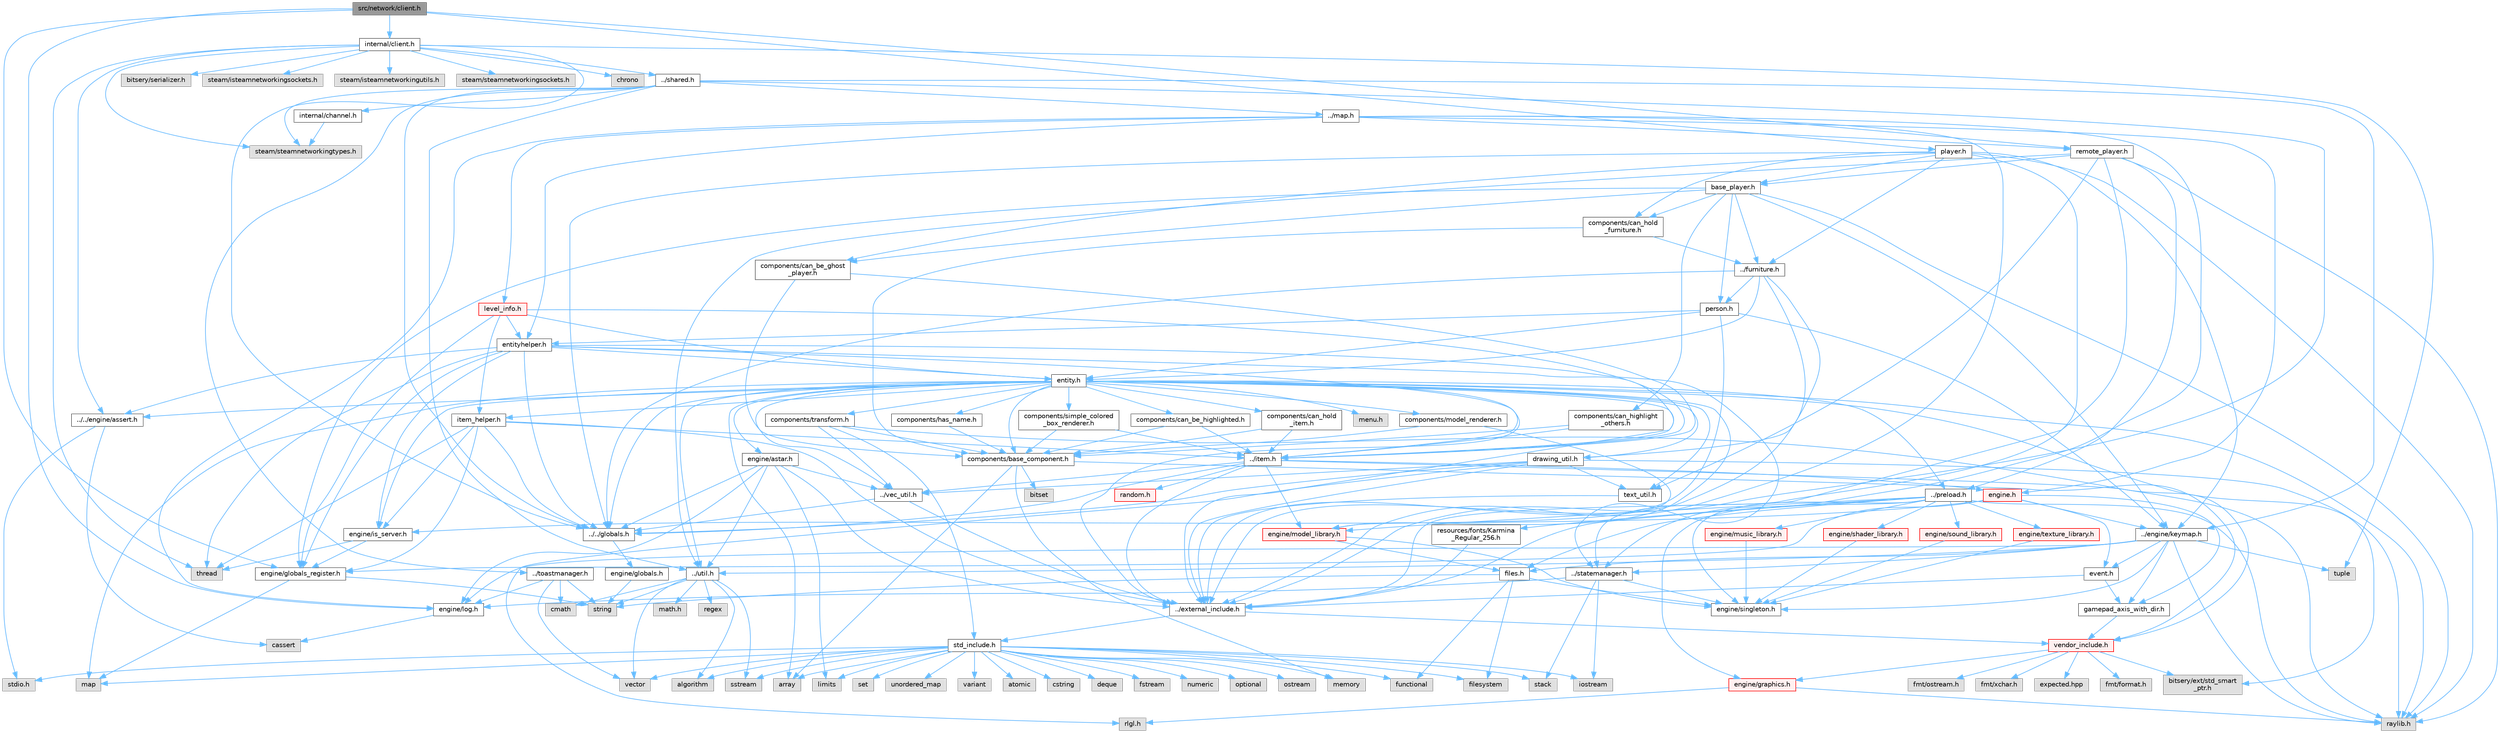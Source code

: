 digraph "src/network/client.h"
{
 // LATEX_PDF_SIZE
  bgcolor="transparent";
  edge [fontname=Helvetica,fontsize=10,labelfontname=Helvetica,labelfontsize=10];
  node [fontname=Helvetica,fontsize=10,shape=box,height=0.2,width=0.4];
  Node1 [label="src/network/client.h",height=0.2,width=0.4,color="gray40", fillcolor="grey60", style="filled", fontcolor="black",tooltip=" "];
  Node1 -> Node2 [color="steelblue1",style="solid"];
  Node2 [label="internal/client.h",height=0.2,width=0.4,color="grey40", fillcolor="white", style="filled",URL="$da/dde/internal_2client_8h.html",tooltip=" "];
  Node2 -> Node3 [color="steelblue1",style="solid"];
  Node3 [label="steam/isteamnetworkingutils.h",height=0.2,width=0.4,color="grey60", fillcolor="#E0E0E0", style="filled",tooltip=" "];
  Node2 -> Node4 [color="steelblue1",style="solid"];
  Node4 [label="steam/steamnetworkingsockets.h",height=0.2,width=0.4,color="grey60", fillcolor="#E0E0E0", style="filled",tooltip=" "];
  Node2 -> Node5 [color="steelblue1",style="solid"];
  Node5 [label="steam/steamnetworkingtypes.h",height=0.2,width=0.4,color="grey60", fillcolor="#E0E0E0", style="filled",tooltip=" "];
  Node2 -> Node6 [color="steelblue1",style="solid"];
  Node6 [label="chrono",height=0.2,width=0.4,color="grey60", fillcolor="#E0E0E0", style="filled",tooltip=" "];
  Node2 -> Node7 [color="steelblue1",style="solid"];
  Node7 [label="thread",height=0.2,width=0.4,color="grey60", fillcolor="#E0E0E0", style="filled",tooltip=" "];
  Node2 -> Node8 [color="steelblue1",style="solid"];
  Node8 [label="tuple",height=0.2,width=0.4,color="grey60", fillcolor="#E0E0E0", style="filled",tooltip=" "];
  Node2 -> Node9 [color="steelblue1",style="solid"];
  Node9 [label="../../engine/assert.h",height=0.2,width=0.4,color="grey40", fillcolor="white", style="filled",URL="$dc/da7/assert_8h.html",tooltip=" "];
  Node9 -> Node10 [color="steelblue1",style="solid"];
  Node10 [label="stdio.h",height=0.2,width=0.4,color="grey60", fillcolor="#E0E0E0", style="filled",tooltip=" "];
  Node9 -> Node11 [color="steelblue1",style="solid"];
  Node11 [label="cassert",height=0.2,width=0.4,color="grey60", fillcolor="#E0E0E0", style="filled",tooltip=" "];
  Node2 -> Node12 [color="steelblue1",style="solid"];
  Node12 [label="../../globals.h",height=0.2,width=0.4,color="grey40", fillcolor="white", style="filled",URL="$d5/d87/globals_8h.html",tooltip=" "];
  Node12 -> Node13 [color="steelblue1",style="solid"];
  Node13 [label="engine/globals.h",height=0.2,width=0.4,color="grey40", fillcolor="white", style="filled",URL="$d4/df4/engine_2globals_8h.html",tooltip=" "];
  Node13 -> Node14 [color="steelblue1",style="solid"];
  Node14 [label="string",height=0.2,width=0.4,color="grey60", fillcolor="#E0E0E0", style="filled",tooltip=" "];
  Node2 -> Node15 [color="steelblue1",style="solid"];
  Node15 [label="../shared.h",height=0.2,width=0.4,color="grey40", fillcolor="white", style="filled",URL="$da/db4/shared_8h.html",tooltip=" "];
  Node15 -> Node16 [color="steelblue1",style="solid"];
  Node16 [label="../external_include.h",height=0.2,width=0.4,color="grey40", fillcolor="white", style="filled",URL="$d7/daf/external__include_8h.html",tooltip=" "];
  Node16 -> Node17 [color="steelblue1",style="solid"];
  Node17 [label="std_include.h",height=0.2,width=0.4,color="grey40", fillcolor="white", style="filled",URL="$d4/dae/std__include_8h.html",tooltip=" "];
  Node17 -> Node10 [color="steelblue1",style="solid"];
  Node17 -> Node18 [color="steelblue1",style="solid"];
  Node18 [label="algorithm",height=0.2,width=0.4,color="grey60", fillcolor="#E0E0E0", style="filled",tooltip=" "];
  Node17 -> Node19 [color="steelblue1",style="solid"];
  Node19 [label="array",height=0.2,width=0.4,color="grey60", fillcolor="#E0E0E0", style="filled",tooltip=" "];
  Node17 -> Node20 [color="steelblue1",style="solid"];
  Node20 [label="atomic",height=0.2,width=0.4,color="grey60", fillcolor="#E0E0E0", style="filled",tooltip=" "];
  Node17 -> Node21 [color="steelblue1",style="solid"];
  Node21 [label="cstring",height=0.2,width=0.4,color="grey60", fillcolor="#E0E0E0", style="filled",tooltip=" "];
  Node17 -> Node22 [color="steelblue1",style="solid"];
  Node22 [label="deque",height=0.2,width=0.4,color="grey60", fillcolor="#E0E0E0", style="filled",tooltip=" "];
  Node17 -> Node23 [color="steelblue1",style="solid"];
  Node23 [label="filesystem",height=0.2,width=0.4,color="grey60", fillcolor="#E0E0E0", style="filled",tooltip=" "];
  Node17 -> Node24 [color="steelblue1",style="solid"];
  Node24 [label="fstream",height=0.2,width=0.4,color="grey60", fillcolor="#E0E0E0", style="filled",tooltip=" "];
  Node17 -> Node25 [color="steelblue1",style="solid"];
  Node25 [label="functional",height=0.2,width=0.4,color="grey60", fillcolor="#E0E0E0", style="filled",tooltip=" "];
  Node17 -> Node26 [color="steelblue1",style="solid"];
  Node26 [label="iostream",height=0.2,width=0.4,color="grey60", fillcolor="#E0E0E0", style="filled",tooltip=" "];
  Node17 -> Node27 [color="steelblue1",style="solid"];
  Node27 [label="limits",height=0.2,width=0.4,color="grey60", fillcolor="#E0E0E0", style="filled",tooltip=" "];
  Node17 -> Node28 [color="steelblue1",style="solid"];
  Node28 [label="map",height=0.2,width=0.4,color="grey60", fillcolor="#E0E0E0", style="filled",tooltip=" "];
  Node17 -> Node29 [color="steelblue1",style="solid"];
  Node29 [label="memory",height=0.2,width=0.4,color="grey60", fillcolor="#E0E0E0", style="filled",tooltip=" "];
  Node17 -> Node30 [color="steelblue1",style="solid"];
  Node30 [label="numeric",height=0.2,width=0.4,color="grey60", fillcolor="#E0E0E0", style="filled",tooltip=" "];
  Node17 -> Node31 [color="steelblue1",style="solid"];
  Node31 [label="optional",height=0.2,width=0.4,color="grey60", fillcolor="#E0E0E0", style="filled",tooltip=" "];
  Node17 -> Node32 [color="steelblue1",style="solid"];
  Node32 [label="ostream",height=0.2,width=0.4,color="grey60", fillcolor="#E0E0E0", style="filled",tooltip=" "];
  Node17 -> Node33 [color="steelblue1",style="solid"];
  Node33 [label="set",height=0.2,width=0.4,color="grey60", fillcolor="#E0E0E0", style="filled",tooltip=" "];
  Node17 -> Node34 [color="steelblue1",style="solid"];
  Node34 [label="sstream",height=0.2,width=0.4,color="grey60", fillcolor="#E0E0E0", style="filled",tooltip=" "];
  Node17 -> Node35 [color="steelblue1",style="solid"];
  Node35 [label="stack",height=0.2,width=0.4,color="grey60", fillcolor="#E0E0E0", style="filled",tooltip=" "];
  Node17 -> Node36 [color="steelblue1",style="solid"];
  Node36 [label="unordered_map",height=0.2,width=0.4,color="grey60", fillcolor="#E0E0E0", style="filled",tooltip=" "];
  Node17 -> Node37 [color="steelblue1",style="solid"];
  Node37 [label="variant",height=0.2,width=0.4,color="grey60", fillcolor="#E0E0E0", style="filled",tooltip=" "];
  Node17 -> Node38 [color="steelblue1",style="solid"];
  Node38 [label="vector",height=0.2,width=0.4,color="grey60", fillcolor="#E0E0E0", style="filled",tooltip=" "];
  Node16 -> Node39 [color="steelblue1",style="solid"];
  Node39 [label="vendor_include.h",height=0.2,width=0.4,color="red", fillcolor="#FFF0F0", style="filled",URL="$d6/dba/vendor__include_8h.html",tooltip=" "];
  Node39 -> Node40 [color="steelblue1",style="solid"];
  Node40 [label="engine/graphics.h",height=0.2,width=0.4,color="red", fillcolor="#FFF0F0", style="filled",URL="$d7/d04/graphics_8h.html",tooltip=" "];
  Node40 -> Node41 [color="steelblue1",style="solid"];
  Node41 [label="raylib.h",height=0.2,width=0.4,color="grey60", fillcolor="#E0E0E0", style="filled",tooltip=" "];
  Node40 -> Node42 [color="steelblue1",style="solid"];
  Node42 [label="rlgl.h",height=0.2,width=0.4,color="grey60", fillcolor="#E0E0E0", style="filled",tooltip=" "];
  Node39 -> Node44 [color="steelblue1",style="solid"];
  Node44 [label="fmt/format.h",height=0.2,width=0.4,color="grey60", fillcolor="#E0E0E0", style="filled",tooltip=" "];
  Node39 -> Node45 [color="steelblue1",style="solid"];
  Node45 [label="fmt/ostream.h",height=0.2,width=0.4,color="grey60", fillcolor="#E0E0E0", style="filled",tooltip=" "];
  Node39 -> Node46 [color="steelblue1",style="solid"];
  Node46 [label="fmt/xchar.h",height=0.2,width=0.4,color="grey60", fillcolor="#E0E0E0", style="filled",tooltip=" "];
  Node39 -> Node47 [color="steelblue1",style="solid"];
  Node47 [label="expected.hpp",height=0.2,width=0.4,color="grey60", fillcolor="#E0E0E0", style="filled",tooltip=" "];
  Node39 -> Node57 [color="steelblue1",style="solid"];
  Node57 [label="bitsery/ext/std_smart\l_ptr.h",height=0.2,width=0.4,color="grey60", fillcolor="#E0E0E0", style="filled",tooltip=" "];
  Node15 -> Node64 [color="steelblue1",style="solid"];
  Node64 [label="../engine/keymap.h",height=0.2,width=0.4,color="grey40", fillcolor="white", style="filled",URL="$da/d9a/keymap_8h.html",tooltip=" "];
  Node64 -> Node8 [color="steelblue1",style="solid"];
  Node64 -> Node41 [color="steelblue1",style="solid"];
  Node64 -> Node65 [color="steelblue1",style="solid"];
  Node65 [label="../statemanager.h",height=0.2,width=0.4,color="grey40", fillcolor="white", style="filled",URL="$d2/d5f/statemanager_8h.html",tooltip=" "];
  Node65 -> Node26 [color="steelblue1",style="solid"];
  Node65 -> Node35 [color="steelblue1",style="solid"];
  Node65 -> Node66 [color="steelblue1",style="solid"];
  Node66 [label="engine/log.h",height=0.2,width=0.4,color="grey40", fillcolor="white", style="filled",URL="$d7/d7f/log_8h.html",tooltip=" "];
  Node66 -> Node11 [color="steelblue1",style="solid"];
  Node65 -> Node67 [color="steelblue1",style="solid"];
  Node67 [label="engine/singleton.h",height=0.2,width=0.4,color="grey40", fillcolor="white", style="filled",URL="$d4/d0b/singleton_8h.html",tooltip=" "];
  Node64 -> Node68 [color="steelblue1",style="solid"];
  Node68 [label="../util.h",height=0.2,width=0.4,color="grey40", fillcolor="white", style="filled",URL="$d8/d3c/util_8h.html",tooltip=" "];
  Node68 -> Node69 [color="steelblue1",style="solid"];
  Node69 [label="math.h",height=0.2,width=0.4,color="grey60", fillcolor="#E0E0E0", style="filled",tooltip=" "];
  Node68 -> Node18 [color="steelblue1",style="solid"];
  Node68 -> Node70 [color="steelblue1",style="solid"];
  Node70 [label="cmath",height=0.2,width=0.4,color="grey60", fillcolor="#E0E0E0", style="filled",tooltip=" "];
  Node68 -> Node71 [color="steelblue1",style="solid"];
  Node71 [label="regex",height=0.2,width=0.4,color="grey60", fillcolor="#E0E0E0", style="filled",tooltip=" "];
  Node68 -> Node34 [color="steelblue1",style="solid"];
  Node68 -> Node14 [color="steelblue1",style="solid"];
  Node68 -> Node38 [color="steelblue1",style="solid"];
  Node64 -> Node72 [color="steelblue1",style="solid"];
  Node72 [label="files.h",height=0.2,width=0.4,color="grey40", fillcolor="white", style="filled",URL="$dd/d20/files_8h.html",tooltip=" "];
  Node72 -> Node23 [color="steelblue1",style="solid"];
  Node72 -> Node25 [color="steelblue1",style="solid"];
  Node72 -> Node14 [color="steelblue1",style="solid"];
  Node72 -> Node67 [color="steelblue1",style="solid"];
  Node64 -> Node73 [color="steelblue1",style="solid"];
  Node73 [label="event.h",height=0.2,width=0.4,color="grey40", fillcolor="white", style="filled",URL="$dd/d20/event_8h.html",tooltip=" "];
  Node73 -> Node16 [color="steelblue1",style="solid"];
  Node73 -> Node74 [color="steelblue1",style="solid"];
  Node74 [label="gamepad_axis_with_dir.h",height=0.2,width=0.4,color="grey40", fillcolor="white", style="filled",URL="$db/d29/gamepad__axis__with__dir_8h.html",tooltip=" "];
  Node74 -> Node39 [color="steelblue1",style="solid"];
  Node64 -> Node74 [color="steelblue1",style="solid"];
  Node64 -> Node66 [color="steelblue1",style="solid"];
  Node64 -> Node67 [color="steelblue1",style="solid"];
  Node15 -> Node12 [color="steelblue1",style="solid"];
  Node15 -> Node75 [color="steelblue1",style="solid"];
  Node75 [label="../map.h",height=0.2,width=0.4,color="grey40", fillcolor="white", style="filled",URL="$dc/db7/map_8h.html",tooltip=" "];
  Node75 -> Node76 [color="steelblue1",style="solid"];
  Node76 [label="engine.h",height=0.2,width=0.4,color="red", fillcolor="#FFF0F0", style="filled",URL="$d1/d55/engine_8h.html",tooltip=" "];
  Node76 -> Node73 [color="steelblue1",style="solid"];
  Node76 -> Node74 [color="steelblue1",style="solid"];
  Node76 -> Node81 [color="steelblue1",style="solid"];
  Node81 [label="engine/globals_register.h",height=0.2,width=0.4,color="grey40", fillcolor="white", style="filled",URL="$db/da1/globals__register_8h.html",tooltip=" "];
  Node81 -> Node28 [color="steelblue1",style="solid"];
  Node81 -> Node14 [color="steelblue1",style="solid"];
  Node76 -> Node82 [color="steelblue1",style="solid"];
  Node82 [label="engine/is_server.h",height=0.2,width=0.4,color="grey40", fillcolor="white", style="filled",URL="$d6/db9/is__server_8h.html",tooltip=" "];
  Node82 -> Node7 [color="steelblue1",style="solid"];
  Node82 -> Node81 [color="steelblue1",style="solid"];
  Node76 -> Node64 [color="steelblue1",style="solid"];
  Node75 -> Node66 [color="steelblue1",style="solid"];
  Node75 -> Node16 [color="steelblue1",style="solid"];
  Node75 -> Node109 [color="steelblue1",style="solid"];
  Node109 [label="entityhelper.h",height=0.2,width=0.4,color="grey40", fillcolor="white", style="filled",URL="$d9/d3c/entityhelper_8h.html",tooltip=" "];
  Node109 -> Node7 [color="steelblue1",style="solid"];
  Node109 -> Node9 [color="steelblue1",style="solid"];
  Node109 -> Node16 [color="steelblue1",style="solid"];
  Node109 -> Node81 [color="steelblue1",style="solid"];
  Node109 -> Node82 [color="steelblue1",style="solid"];
  Node109 -> Node12 [color="steelblue1",style="solid"];
  Node109 -> Node110 [color="steelblue1",style="solid"];
  Node110 [label="entity.h",height=0.2,width=0.4,color="grey40", fillcolor="white", style="filled",URL="$d8/d83/entity_8h.html",tooltip=" "];
  Node110 -> Node57 [color="steelblue1",style="solid"];
  Node110 -> Node111 [color="steelblue1",style="solid"];
  Node111 [label="components/base_component.h",height=0.2,width=0.4,color="grey40", fillcolor="white", style="filled",URL="$d5/dbb/base__component_8h.html",tooltip=" "];
  Node111 -> Node19 [color="steelblue1",style="solid"];
  Node111 -> Node112 [color="steelblue1",style="solid"];
  Node112 [label="bitset",height=0.2,width=0.4,color="grey60", fillcolor="#E0E0E0", style="filled",tooltip=" "];
  Node111 -> Node29 [color="steelblue1",style="solid"];
  Node111 -> Node39 [color="steelblue1",style="solid"];
  Node110 -> Node113 [color="steelblue1",style="solid"];
  Node113 [label="components/can_be_highlighted.h",height=0.2,width=0.4,color="grey40", fillcolor="white", style="filled",URL="$db/d75/can__be__highlighted_8h.html",tooltip=" "];
  Node113 -> Node114 [color="steelblue1",style="solid"];
  Node114 [label="../item.h",height=0.2,width=0.4,color="grey40", fillcolor="white", style="filled",URL="$df/d1f/item_8h.html",tooltip=" "];
  Node114 -> Node16 [color="steelblue1",style="solid"];
  Node114 -> Node76 [color="steelblue1",style="solid"];
  Node114 -> Node96 [color="steelblue1",style="solid"];
  Node96 [label="engine/model_library.h",height=0.2,width=0.4,color="red", fillcolor="#FFF0F0", style="filled",URL="$d0/dd0/model__library_8h.html",tooltip=" "];
  Node96 -> Node72 [color="steelblue1",style="solid"];
  Node96 -> Node67 [color="steelblue1",style="solid"];
  Node114 -> Node98 [color="steelblue1",style="solid"];
  Node98 [label="random.h",height=0.2,width=0.4,color="red", fillcolor="#FFF0F0", style="filled",URL="$d1/d79/random_8h.html",tooltip=" "];
  Node114 -> Node12 [color="steelblue1",style="solid"];
  Node114 -> Node41 [color="steelblue1",style="solid"];
  Node114 -> Node89 [color="steelblue1",style="solid"];
  Node89 [label="../vec_util.h",height=0.2,width=0.4,color="grey40", fillcolor="white", style="filled",URL="$d0/d3f/vec__util_8h.html",tooltip=" "];
  Node89 -> Node16 [color="steelblue1",style="solid"];
  Node89 -> Node12 [color="steelblue1",style="solid"];
  Node113 -> Node111 [color="steelblue1",style="solid"];
  Node110 -> Node115 [color="steelblue1",style="solid"];
  Node115 [label="components/can_hold\l_item.h",height=0.2,width=0.4,color="grey40", fillcolor="white", style="filled",URL="$dc/d28/can__hold__item_8h.html",tooltip=" "];
  Node115 -> Node114 [color="steelblue1",style="solid"];
  Node115 -> Node111 [color="steelblue1",style="solid"];
  Node110 -> Node116 [color="steelblue1",style="solid"];
  Node116 [label="components/has_name.h",height=0.2,width=0.4,color="grey40", fillcolor="white", style="filled",URL="$df/da4/has__name_8h.html",tooltip=" "];
  Node116 -> Node111 [color="steelblue1",style="solid"];
  Node110 -> Node117 [color="steelblue1",style="solid"];
  Node117 [label="components/model_renderer.h",height=0.2,width=0.4,color="grey40", fillcolor="white", style="filled",URL="$df/df8/model__renderer_8h.html",tooltip=" "];
  Node117 -> Node96 [color="steelblue1",style="solid"];
  Node117 -> Node111 [color="steelblue1",style="solid"];
  Node110 -> Node118 [color="steelblue1",style="solid"];
  Node118 [label="components/simple_colored\l_box_renderer.h",height=0.2,width=0.4,color="grey40", fillcolor="white", style="filled",URL="$d7/d5e/simple__colored__box__renderer_8h.html",tooltip=" "];
  Node118 -> Node114 [color="steelblue1",style="solid"];
  Node118 -> Node111 [color="steelblue1",style="solid"];
  Node110 -> Node119 [color="steelblue1",style="solid"];
  Node119 [label="components/transform.h",height=0.2,width=0.4,color="grey40", fillcolor="white", style="filled",URL="$d2/d80/transform_8h.html",tooltip=" "];
  Node119 -> Node17 [color="steelblue1",style="solid"];
  Node119 -> Node89 [color="steelblue1",style="solid"];
  Node119 -> Node39 [color="steelblue1",style="solid"];
  Node119 -> Node111 [color="steelblue1",style="solid"];
  Node110 -> Node9 [color="steelblue1",style="solid"];
  Node110 -> Node16 [color="steelblue1",style="solid"];
  Node110 -> Node19 [color="steelblue1",style="solid"];
  Node110 -> Node28 [color="steelblue1",style="solid"];
  Node110 -> Node120 [color="steelblue1",style="solid"];
  Node120 [label="drawing_util.h",height=0.2,width=0.4,color="grey40", fillcolor="white", style="filled",URL="$df/db6/drawing__util_8h.html",tooltip=" "];
  Node120 -> Node16 [color="steelblue1",style="solid"];
  Node120 -> Node12 [color="steelblue1",style="solid"];
  Node120 -> Node41 [color="steelblue1",style="solid"];
  Node120 -> Node42 [color="steelblue1",style="solid"];
  Node120 -> Node121 [color="steelblue1",style="solid"];
  Node121 [label="text_util.h",height=0.2,width=0.4,color="grey40", fillcolor="white", style="filled",URL="$d4/d78/text__util_8h.html",tooltip=" "];
  Node121 -> Node16 [color="steelblue1",style="solid"];
  Node120 -> Node89 [color="steelblue1",style="solid"];
  Node110 -> Node122 [color="steelblue1",style="solid"];
  Node122 [label="engine/astar.h",height=0.2,width=0.4,color="grey40", fillcolor="white", style="filled",URL="$d8/d56/astar_8h.html",tooltip=" "];
  Node122 -> Node27 [color="steelblue1",style="solid"];
  Node122 -> Node16 [color="steelblue1",style="solid"];
  Node122 -> Node12 [color="steelblue1",style="solid"];
  Node122 -> Node68 [color="steelblue1",style="solid"];
  Node122 -> Node89 [color="steelblue1",style="solid"];
  Node122 -> Node66 [color="steelblue1",style="solid"];
  Node110 -> Node82 [color="steelblue1",style="solid"];
  Node110 -> Node96 [color="steelblue1",style="solid"];
  Node110 -> Node12 [color="steelblue1",style="solid"];
  Node110 -> Node114 [color="steelblue1",style="solid"];
  Node110 -> Node123 [color="steelblue1",style="solid"];
  Node123 [label="item_helper.h",height=0.2,width=0.4,color="grey40", fillcolor="white", style="filled",URL="$d0/d4e/item__helper_8h.html",tooltip=" "];
  Node123 -> Node7 [color="steelblue1",style="solid"];
  Node123 -> Node16 [color="steelblue1",style="solid"];
  Node123 -> Node81 [color="steelblue1",style="solid"];
  Node123 -> Node82 [color="steelblue1",style="solid"];
  Node123 -> Node12 [color="steelblue1",style="solid"];
  Node123 -> Node114 [color="steelblue1",style="solid"];
  Node110 -> Node124 [color="steelblue1",style="solid"];
  Node124 [label="menu.h",height=0.2,width=0.4,color="grey60", fillcolor="#E0E0E0", style="filled",tooltip=" "];
  Node110 -> Node95 [color="steelblue1",style="solid"];
  Node95 [label="../preload.h",height=0.2,width=0.4,color="grey40", fillcolor="white", style="filled",URL="$d5/d34/preload_8h.html",tooltip=" "];
  Node95 -> Node16 [color="steelblue1",style="solid"];
  Node95 -> Node40 [color="steelblue1",style="solid"];
  Node95 -> Node67 [color="steelblue1",style="solid"];
  Node95 -> Node41 [color="steelblue1",style="solid"];
  Node95 -> Node72 [color="steelblue1",style="solid"];
  Node95 -> Node96 [color="steelblue1",style="solid"];
  Node95 -> Node101 [color="steelblue1",style="solid"];
  Node101 [label="engine/music_library.h",height=0.2,width=0.4,color="red", fillcolor="#FFF0F0", style="filled",URL="$dc/d33/music__library_8h.html",tooltip=" "];
  Node101 -> Node67 [color="steelblue1",style="solid"];
  Node95 -> Node102 [color="steelblue1",style="solid"];
  Node102 [label="engine/shader_library.h",height=0.2,width=0.4,color="red", fillcolor="#FFF0F0", style="filled",URL="$d1/d27/shader__library_8h.html",tooltip=" "];
  Node102 -> Node67 [color="steelblue1",style="solid"];
  Node95 -> Node103 [color="steelblue1",style="solid"];
  Node103 [label="engine/sound_library.h",height=0.2,width=0.4,color="red", fillcolor="#FFF0F0", style="filled",URL="$d5/d04/sound__library_8h.html",tooltip=" "];
  Node103 -> Node67 [color="steelblue1",style="solid"];
  Node95 -> Node104 [color="steelblue1",style="solid"];
  Node104 [label="engine/texture_library.h",height=0.2,width=0.4,color="red", fillcolor="#FFF0F0", style="filled",URL="$d5/d33/texture__library_8h.html",tooltip=" "];
  Node104 -> Node67 [color="steelblue1",style="solid"];
  Node95 -> Node105 [color="steelblue1",style="solid"];
  Node105 [label="resources/fonts/Karmina\l_Regular_256.h",height=0.2,width=0.4,color="grey40", fillcolor="white", style="filled",URL="$d2/de0/_karmina___regular__256_8h.html",tooltip=" "];
  Node105 -> Node16 [color="steelblue1",style="solid"];
  Node110 -> Node41 [color="steelblue1",style="solid"];
  Node110 -> Node121 [color="steelblue1",style="solid"];
  Node110 -> Node68 [color="steelblue1",style="solid"];
  Node110 -> Node89 [color="steelblue1",style="solid"];
  Node109 -> Node114 [color="steelblue1",style="solid"];
  Node109 -> Node65 [color="steelblue1",style="solid"];
  Node75 -> Node125 [color="steelblue1",style="solid"];
  Node125 [label="level_info.h",height=0.2,width=0.4,color="red", fillcolor="#FFF0F0", style="filled",URL="$d0/d49/level__info_8h.html",tooltip=" "];
  Node125 -> Node81 [color="steelblue1",style="solid"];
  Node125 -> Node110 [color="steelblue1",style="solid"];
  Node125 -> Node109 [color="steelblue1",style="solid"];
  Node125 -> Node114 [color="steelblue1",style="solid"];
  Node125 -> Node123 [color="steelblue1",style="solid"];
  Node75 -> Node155 [color="steelblue1",style="solid"];
  Node155 [label="remote_player.h",height=0.2,width=0.4,color="grey40", fillcolor="white", style="filled",URL="$d2/d24/remote__player_8h.html",tooltip=" "];
  Node155 -> Node16 [color="steelblue1",style="solid"];
  Node155 -> Node41 [color="steelblue1",style="solid"];
  Node155 -> Node121 [color="steelblue1",style="solid"];
  Node155 -> Node68 [color="steelblue1",style="solid"];
  Node155 -> Node144 [color="steelblue1",style="solid"];
  Node144 [label="base_player.h",height=0.2,width=0.4,color="grey40", fillcolor="white", style="filled",URL="$d7/dc6/base__player_8h.html",tooltip=" "];
  Node144 -> Node145 [color="steelblue1",style="solid"];
  Node145 [label="components/can_be_ghost\l_player.h",height=0.2,width=0.4,color="grey40", fillcolor="white", style="filled",URL="$d1/d8a/can__be__ghost__player_8h.html",tooltip=" "];
  Node145 -> Node114 [color="steelblue1",style="solid"];
  Node145 -> Node111 [color="steelblue1",style="solid"];
  Node144 -> Node146 [color="steelblue1",style="solid"];
  Node146 [label="components/can_highlight\l_others.h",height=0.2,width=0.4,color="grey40", fillcolor="white", style="filled",URL="$dd/dad/can__highlight__others_8h.html",tooltip=" "];
  Node146 -> Node114 [color="steelblue1",style="solid"];
  Node146 -> Node111 [color="steelblue1",style="solid"];
  Node144 -> Node147 [color="steelblue1",style="solid"];
  Node147 [label="components/can_hold\l_furniture.h",height=0.2,width=0.4,color="grey40", fillcolor="white", style="filled",URL="$d6/d76/can__hold__furniture_8h.html",tooltip=" "];
  Node147 -> Node131 [color="steelblue1",style="solid"];
  Node131 [label="../furniture.h",height=0.2,width=0.4,color="grey40", fillcolor="white", style="filled",URL="$d1/d57/furniture_8h.html",tooltip=" "];
  Node131 -> Node120 [color="steelblue1",style="solid"];
  Node131 -> Node16 [color="steelblue1",style="solid"];
  Node131 -> Node110 [color="steelblue1",style="solid"];
  Node131 -> Node12 [color="steelblue1",style="solid"];
  Node131 -> Node130 [color="steelblue1",style="solid"];
  Node130 [label="person.h",height=0.2,width=0.4,color="grey40", fillcolor="white", style="filled",URL="$d4/d98/person_8h.html",tooltip=" "];
  Node130 -> Node16 [color="steelblue1",style="solid"];
  Node130 -> Node110 [color="steelblue1",style="solid"];
  Node130 -> Node109 [color="steelblue1",style="solid"];
  Node130 -> Node64 [color="steelblue1",style="solid"];
  Node147 -> Node111 [color="steelblue1",style="solid"];
  Node144 -> Node41 [color="steelblue1",style="solid"];
  Node144 -> Node81 [color="steelblue1",style="solid"];
  Node144 -> Node64 [color="steelblue1",style="solid"];
  Node144 -> Node130 [color="steelblue1",style="solid"];
  Node144 -> Node131 [color="steelblue1",style="solid"];
  Node155 -> Node95 [color="steelblue1",style="solid"];
  Node75 -> Node65 [color="steelblue1",style="solid"];
  Node15 -> Node156 [color="steelblue1",style="solid"];
  Node156 [label="../toastmanager.h",height=0.2,width=0.4,color="grey40", fillcolor="white", style="filled",URL="$d9/d60/toastmanager_8h.html",tooltip=" "];
  Node156 -> Node70 [color="steelblue1",style="solid"];
  Node156 -> Node14 [color="steelblue1",style="solid"];
  Node156 -> Node38 [color="steelblue1",style="solid"];
  Node156 -> Node66 [color="steelblue1",style="solid"];
  Node15 -> Node68 [color="steelblue1",style="solid"];
  Node15 -> Node157 [color="steelblue1",style="solid"];
  Node157 [label="internal/channel.h",height=0.2,width=0.4,color="grey40", fillcolor="white", style="filled",URL="$d5/d7b/channel_8h.html",tooltip=" "];
  Node157 -> Node5 [color="steelblue1",style="solid"];
  Node15 -> Node5 [color="steelblue1",style="solid"];
  Node2 -> Node158 [color="steelblue1",style="solid"];
  Node158 [label="bitsery/serializer.h",height=0.2,width=0.4,color="grey60", fillcolor="#E0E0E0", style="filled",tooltip=" "];
  Node2 -> Node159 [color="steelblue1",style="solid"];
  Node159 [label="steam/isteamnetworkingsockets.h",height=0.2,width=0.4,color="grey60", fillcolor="#E0E0E0", style="filled",tooltip=" "];
  Node1 -> Node81 [color="steelblue1",style="solid"];
  Node1 -> Node66 [color="steelblue1",style="solid"];
  Node1 -> Node143 [color="steelblue1",style="solid"];
  Node143 [label="player.h",height=0.2,width=0.4,color="grey40", fillcolor="white", style="filled",URL="$d3/d62/player_8h.html",tooltip=" "];
  Node143 -> Node144 [color="steelblue1",style="solid"];
  Node143 -> Node145 [color="steelblue1",style="solid"];
  Node143 -> Node147 [color="steelblue1",style="solid"];
  Node143 -> Node64 [color="steelblue1",style="solid"];
  Node143 -> Node12 [color="steelblue1",style="solid"];
  Node143 -> Node41 [color="steelblue1",style="solid"];
  Node143 -> Node65 [color="steelblue1",style="solid"];
  Node143 -> Node131 [color="steelblue1",style="solid"];
  Node1 -> Node155 [color="steelblue1",style="solid"];
}
